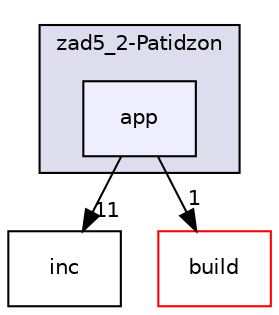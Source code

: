 digraph "/home/patryk/Pulpit/zad5_2-Patidzon/app" {
  compound=true
  node [ fontsize="10", fontname="Helvetica"];
  edge [ labelfontsize="10", labelfontname="Helvetica"];
  subgraph clusterdir_cd3cd7553fe450ffa6031c0f531b9882 {
    graph [ bgcolor="#ddddee", pencolor="black", label="zad5_2-Patidzon" fontname="Helvetica", fontsize="10", URL="dir_cd3cd7553fe450ffa6031c0f531b9882.html"]
  dir_46de8d37119dff14d8ea0c7fee701369 [shape=box, label="app", style="filled", fillcolor="#eeeeff", pencolor="black", URL="dir_46de8d37119dff14d8ea0c7fee701369.html"];
  }
  dir_6027d06d7febbedbeac8b9103e3da3fe [shape=box label="inc" URL="dir_6027d06d7febbedbeac8b9103e3da3fe.html"];
  dir_619b40c05a91efbafce87e9602f8241e [shape=box label="build" fillcolor="white" style="filled" color="red" URL="dir_619b40c05a91efbafce87e9602f8241e.html"];
  dir_46de8d37119dff14d8ea0c7fee701369->dir_6027d06d7febbedbeac8b9103e3da3fe [headlabel="11", labeldistance=1.5 headhref="dir_000001_000022.html"];
  dir_46de8d37119dff14d8ea0c7fee701369->dir_619b40c05a91efbafce87e9602f8241e [headlabel="1", labeldistance=1.5 headhref="dir_000001_000002.html"];
}
